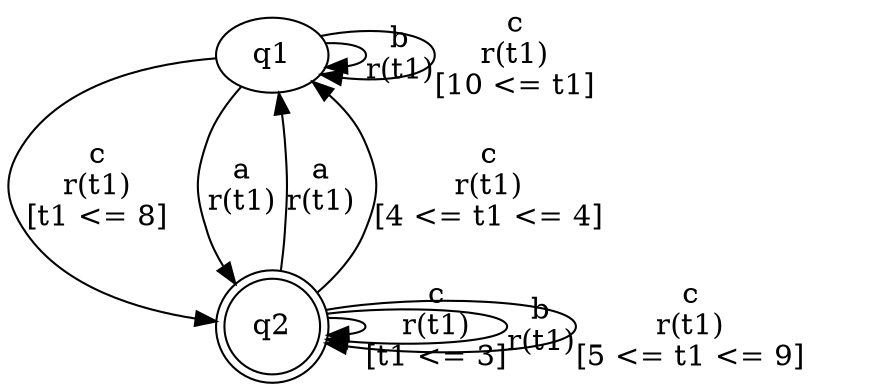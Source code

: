 digraph L {
	qq1[label=q1]
	qq2[label=q2 shape=doublecircle]
	qq1 -> qq2[label="c\nr(t1)\n[t1 <= 8]"]
	qq2 -> qq2[label="c\nr(t1)\n[t1 <= 3]"]
	qq2 -> qq1[label="a\nr(t1)\n"]
	qq2 -> qq2[label="b\nr(t1)\n"]
	qq2 -> qq1[label="c\nr(t1)\n[4 <= t1 <= 4]"]
	qq2 -> qq2[label="c\nr(t1)\n[5 <= t1 <= 9]"]
	qq1 -> qq1[label="b\nr(t1)\n"]
	qq1 -> qq2[label="a\nr(t1)\n"]
	qq1 -> qq1[label="c\nr(t1)\n[10 <= t1]"]
}
